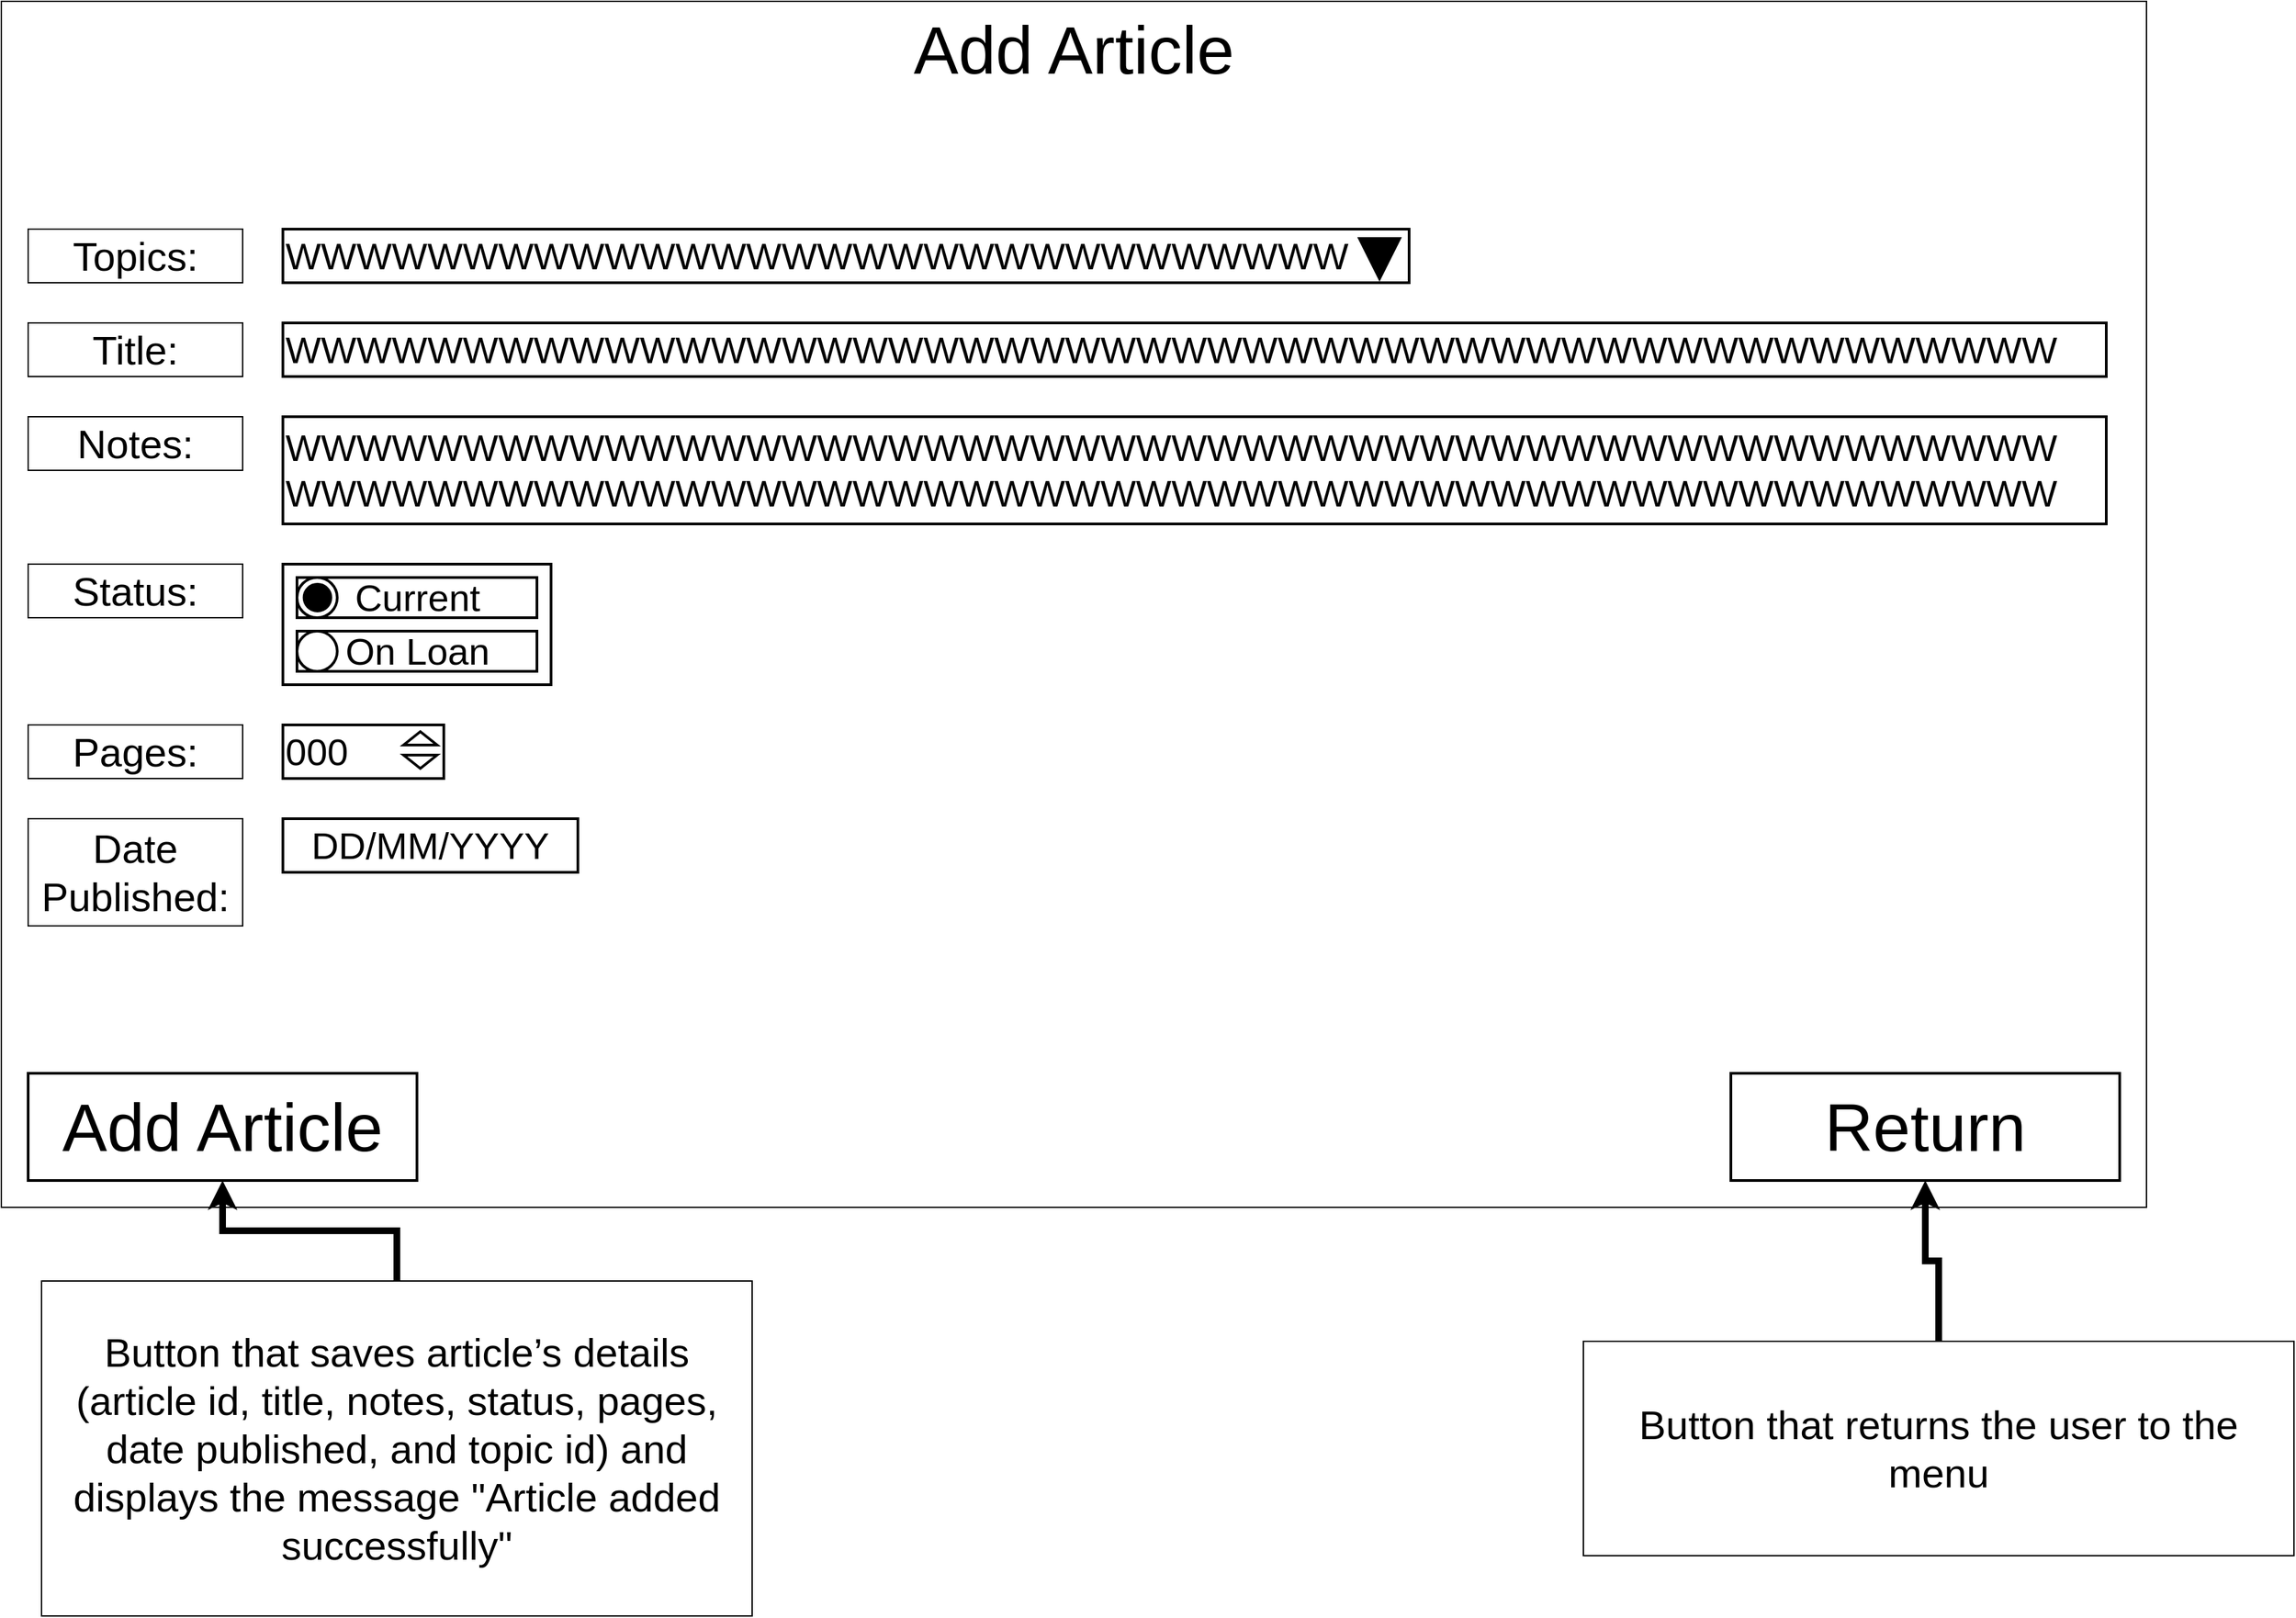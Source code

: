 <mxfile version="24.7.10">
  <diagram name="Page-1" id="N0Hd7t6T6hSaKdjdyGFI">
    <mxGraphModel dx="3000" dy="1514" grid="1" gridSize="10" guides="1" tooltips="1" connect="1" arrows="1" fold="1" page="1" pageScale="1" pageWidth="1169" pageHeight="827" math="0" shadow="0">
      <root>
        <mxCell id="0" />
        <mxCell id="1" parent="0" />
        <mxCell id="f4Jtz0p4KT4NomE1Ug3G-1" value="Add Article" style="whiteSpace=wrap;html=1;fontSize=50;verticalAlign=top;movable=0;resizable=0;rotatable=0;deletable=0;editable=0;locked=1;connectable=0;" vertex="1" parent="1">
          <mxGeometry width="1600" height="900" as="geometry" />
        </mxCell>
        <mxCell id="f4Jtz0p4KT4NomE1Ug3G-6" value="&lt;div style=&quot;font-size: 28px;&quot;&gt;WWWWWWWWWWWWWWWWWWWWWWWWWWWWWWWWWWWWWWWWWWWWWWWWWW&lt;/div&gt;&lt;div style=&quot;font-size: 28px;&quot;&gt;WWWWWWWWWWWWWWWWWWWWWWWWWWWWWWWWWWWWWWWWWWWWWWWWWW&lt;/div&gt;" style="rounded=0;whiteSpace=wrap;html=1;strokeColor=default;fontSize=28;align=left;strokeWidth=2;" vertex="1" parent="1">
          <mxGeometry x="210" y="310" width="1360" height="80" as="geometry" />
        </mxCell>
        <mxCell id="f4Jtz0p4KT4NomE1Ug3G-8" value="WWWWWWWWWWWWWWWWWWWWWWWWWWWWWWWWWWWWWWWWWWWWWWWWWW" style="rounded=0;whiteSpace=wrap;html=1;strokeColor=default;fontSize=28;align=left;strokeWidth=2;" vertex="1" parent="1">
          <mxGeometry x="210" y="240" width="1360" height="40" as="geometry" />
        </mxCell>
        <mxCell id="f4Jtz0p4KT4NomE1Ug3G-31" value="" style="group;fontSize=28;align=center;" vertex="1" connectable="0" parent="1">
          <mxGeometry x="210" y="420" width="200" height="105" as="geometry" />
        </mxCell>
        <mxCell id="f4Jtz0p4KT4NomE1Ug3G-20" value="" style="rounded=0;whiteSpace=wrap;html=1;fontSize=28;align=center;strokeWidth=2;" vertex="1" parent="f4Jtz0p4KT4NomE1Ug3G-31">
          <mxGeometry width="200" height="90" as="geometry" />
        </mxCell>
        <mxCell id="f4Jtz0p4KT4NomE1Ug3G-30" value="" style="group;fontSize=28;" vertex="1" connectable="0" parent="f4Jtz0p4KT4NomE1Ug3G-31">
          <mxGeometry x="10.526" y="10" width="178.947" height="95" as="geometry" />
        </mxCell>
        <mxCell id="f4Jtz0p4KT4NomE1Ug3G-27" value="" style="group;fontSize=28;" vertex="1" connectable="0" parent="f4Jtz0p4KT4NomE1Ug3G-30">
          <mxGeometry width="178.947" height="95" as="geometry" />
        </mxCell>
        <mxCell id="f4Jtz0p4KT4NomE1Ug3G-25" value="Current" style="rounded=0;whiteSpace=wrap;html=1;fontSize=28;align=center;strokeWidth=2;" vertex="1" parent="f4Jtz0p4KT4NomE1Ug3G-27">
          <mxGeometry width="178.947" height="30" as="geometry" />
        </mxCell>
        <mxCell id="f4Jtz0p4KT4NomE1Ug3G-26" value="" style="ellipse;whiteSpace=wrap;html=1;aspect=fixed;fontSize=28;align=center;strokeWidth=2;" vertex="1" parent="f4Jtz0p4KT4NomE1Ug3G-27">
          <mxGeometry width="30" height="30" as="geometry" />
        </mxCell>
        <mxCell id="f4Jtz0p4KT4NomE1Ug3G-29" value="" style="ellipse;whiteSpace=wrap;html=1;aspect=fixed;fillColor=#000000;fontSize=28;align=center;strokeWidth=2;" vertex="1" parent="f4Jtz0p4KT4NomE1Ug3G-27">
          <mxGeometry x="5.263" y="5" width="20" height="20" as="geometry" />
        </mxCell>
        <mxCell id="f4Jtz0p4KT4NomE1Ug3G-28" value="" style="group;fontSize=28;align=center;strokeWidth=2;" vertex="1" connectable="0" parent="f4Jtz0p4KT4NomE1Ug3G-30">
          <mxGeometry y="40" width="178.947" height="30" as="geometry" />
        </mxCell>
        <mxCell id="f4Jtz0p4KT4NomE1Ug3G-22" value="On Loan" style="rounded=0;whiteSpace=wrap;html=1;fontSize=28;align=center;strokeWidth=2;" vertex="1" parent="f4Jtz0p4KT4NomE1Ug3G-28">
          <mxGeometry width="178.947" height="30" as="geometry" />
        </mxCell>
        <mxCell id="f4Jtz0p4KT4NomE1Ug3G-19" value="" style="ellipse;whiteSpace=wrap;html=1;aspect=fixed;fontSize=28;align=center;strokeWidth=2;" vertex="1" parent="f4Jtz0p4KT4NomE1Ug3G-28">
          <mxGeometry width="30" height="30" as="geometry" />
        </mxCell>
        <mxCell id="f4Jtz0p4KT4NomE1Ug3G-37" value="" style="group;fontSize=28;strokeWidth=2;" vertex="1" connectable="0" parent="1">
          <mxGeometry x="210" y="540" width="120" height="40" as="geometry" />
        </mxCell>
        <mxCell id="f4Jtz0p4KT4NomE1Ug3G-33" value="&lt;div style=&quot;font-size: 28px;&quot;&gt;000&lt;br style=&quot;font-size: 28px;&quot;&gt;&lt;/div&gt;" style="rounded=0;whiteSpace=wrap;html=1;fontSize=28;align=left;strokeWidth=2;" vertex="1" parent="f4Jtz0p4KT4NomE1Ug3G-37">
          <mxGeometry width="120" height="40" as="geometry" />
        </mxCell>
        <mxCell id="f4Jtz0p4KT4NomE1Ug3G-34" value="" style="triangle;whiteSpace=wrap;html=1;rotation=-90;fontSize=28;strokeWidth=2;" vertex="1" parent="f4Jtz0p4KT4NomE1Ug3G-37">
          <mxGeometry x="97.5" y="-2.5" width="10" height="25" as="geometry" />
        </mxCell>
        <mxCell id="f4Jtz0p4KT4NomE1Ug3G-36" value="" style="triangle;whiteSpace=wrap;html=1;rotation=90;fontSize=28;strokeWidth=2;" vertex="1" parent="f4Jtz0p4KT4NomE1Ug3G-37">
          <mxGeometry x="97.5" y="15" width="10" height="25" as="geometry" />
        </mxCell>
        <mxCell id="f4Jtz0p4KT4NomE1Ug3G-38" value="DD/MM/YYYY" style="rounded=0;whiteSpace=wrap;html=1;fontSize=28;strokeWidth=2;" vertex="1" parent="1">
          <mxGeometry x="210" y="610" width="220" height="40" as="geometry" />
        </mxCell>
        <mxCell id="f4Jtz0p4KT4NomE1Ug3G-39" value="Title:" style="rounded=0;whiteSpace=wrap;html=1;fontSize=30;" vertex="1" parent="1">
          <mxGeometry x="20" y="240" width="160" height="40" as="geometry" />
        </mxCell>
        <mxCell id="f4Jtz0p4KT4NomE1Ug3G-40" value="Topics:" style="rounded=0;whiteSpace=wrap;html=1;fontSize=30;" vertex="1" parent="1">
          <mxGeometry x="20" y="170" width="160" height="40" as="geometry" />
        </mxCell>
        <mxCell id="f4Jtz0p4KT4NomE1Ug3G-3" value="&lt;font style=&quot;font-size: 28px;&quot;&gt;WWWWWWWWWWWWWWWWWWWWWWWWWWWWWW&lt;/font&gt;" style="rounded=0;whiteSpace=wrap;html=1;fontSize=28;align=left;strokeWidth=2;" vertex="1" parent="1">
          <mxGeometry x="210" y="170" width="840" height="40" as="geometry" />
        </mxCell>
        <mxCell id="f4Jtz0p4KT4NomE1Ug3G-4" value="" style="triangle;whiteSpace=wrap;html=1;rotation=90;fillColor=#000000;strokeWidth=2;" vertex="1" parent="1">
          <mxGeometry x="1012.94" y="177.06" width="30" height="30" as="geometry" />
        </mxCell>
        <mxCell id="f4Jtz0p4KT4NomE1Ug3G-43" value="Notes:" style="rounded=0;whiteSpace=wrap;html=1;fontSize=30;" vertex="1" parent="1">
          <mxGeometry x="20" y="310" width="160" height="40" as="geometry" />
        </mxCell>
        <mxCell id="f4Jtz0p4KT4NomE1Ug3G-44" value="Status:" style="rounded=0;whiteSpace=wrap;html=1;fontSize=30;" vertex="1" parent="1">
          <mxGeometry x="20" y="420" width="160" height="40" as="geometry" />
        </mxCell>
        <mxCell id="f4Jtz0p4KT4NomE1Ug3G-45" value="Pages:" style="rounded=0;whiteSpace=wrap;html=1;fontSize=30;" vertex="1" parent="1">
          <mxGeometry x="20" y="540" width="160" height="40" as="geometry" />
        </mxCell>
        <mxCell id="f4Jtz0p4KT4NomE1Ug3G-46" value="Date &lt;br&gt;Published:" style="rounded=0;whiteSpace=wrap;html=1;fontSize=30;" vertex="1" parent="1">
          <mxGeometry x="20" y="610" width="160" height="80" as="geometry" />
        </mxCell>
        <mxCell id="f4Jtz0p4KT4NomE1Ug3G-47" value="Add Article" style="rounded=0;whiteSpace=wrap;html=1;fontSize=50;strokeWidth=2;" vertex="1" parent="1">
          <mxGeometry x="20" y="800" width="290" height="80" as="geometry" />
        </mxCell>
        <mxCell id="f4Jtz0p4KT4NomE1Ug3G-48" value="Return" style="rounded=0;whiteSpace=wrap;html=1;fontSize=50;strokeWidth=2;" vertex="1" parent="1">
          <mxGeometry x="1290" y="800" width="290" height="80" as="geometry" />
        </mxCell>
        <mxCell id="f4Jtz0p4KT4NomE1Ug3G-50" style="edgeStyle=orthogonalEdgeStyle;rounded=0;orthogonalLoop=1;jettySize=auto;html=1;fontSize=100;strokeWidth=5;" edge="1" parent="1" source="f4Jtz0p4KT4NomE1Ug3G-49" target="f4Jtz0p4KT4NomE1Ug3G-48">
          <mxGeometry relative="1" as="geometry">
            <Array as="points">
              <mxPoint x="1445" y="940" />
              <mxPoint x="1435" y="940" />
            </Array>
          </mxGeometry>
        </mxCell>
        <mxCell id="f4Jtz0p4KT4NomE1Ug3G-49" value="Button that returns the user to the menu" style="rounded=0;whiteSpace=wrap;html=1;fontSize=30;" vertex="1" parent="1">
          <mxGeometry x="1180" y="1000" width="530" height="160" as="geometry" />
        </mxCell>
        <mxCell id="f4Jtz0p4KT4NomE1Ug3G-52" style="edgeStyle=orthogonalEdgeStyle;rounded=0;orthogonalLoop=1;jettySize=auto;html=1;entryX=0.5;entryY=1;entryDx=0;entryDy=0;strokeWidth=5;" edge="1" parent="1" source="f4Jtz0p4KT4NomE1Ug3G-51" target="f4Jtz0p4KT4NomE1Ug3G-47">
          <mxGeometry relative="1" as="geometry" />
        </mxCell>
        <mxCell id="f4Jtz0p4KT4NomE1Ug3G-51" value="Button that saves article’s details (article id, title, notes, status, pages, date published, and topic id) and displays the message &quot;Article added successfully&quot;" style="rounded=0;whiteSpace=wrap;html=1;fontSize=30;" vertex="1" parent="1">
          <mxGeometry x="30" y="955" width="530" height="250" as="geometry" />
        </mxCell>
      </root>
    </mxGraphModel>
  </diagram>
</mxfile>
